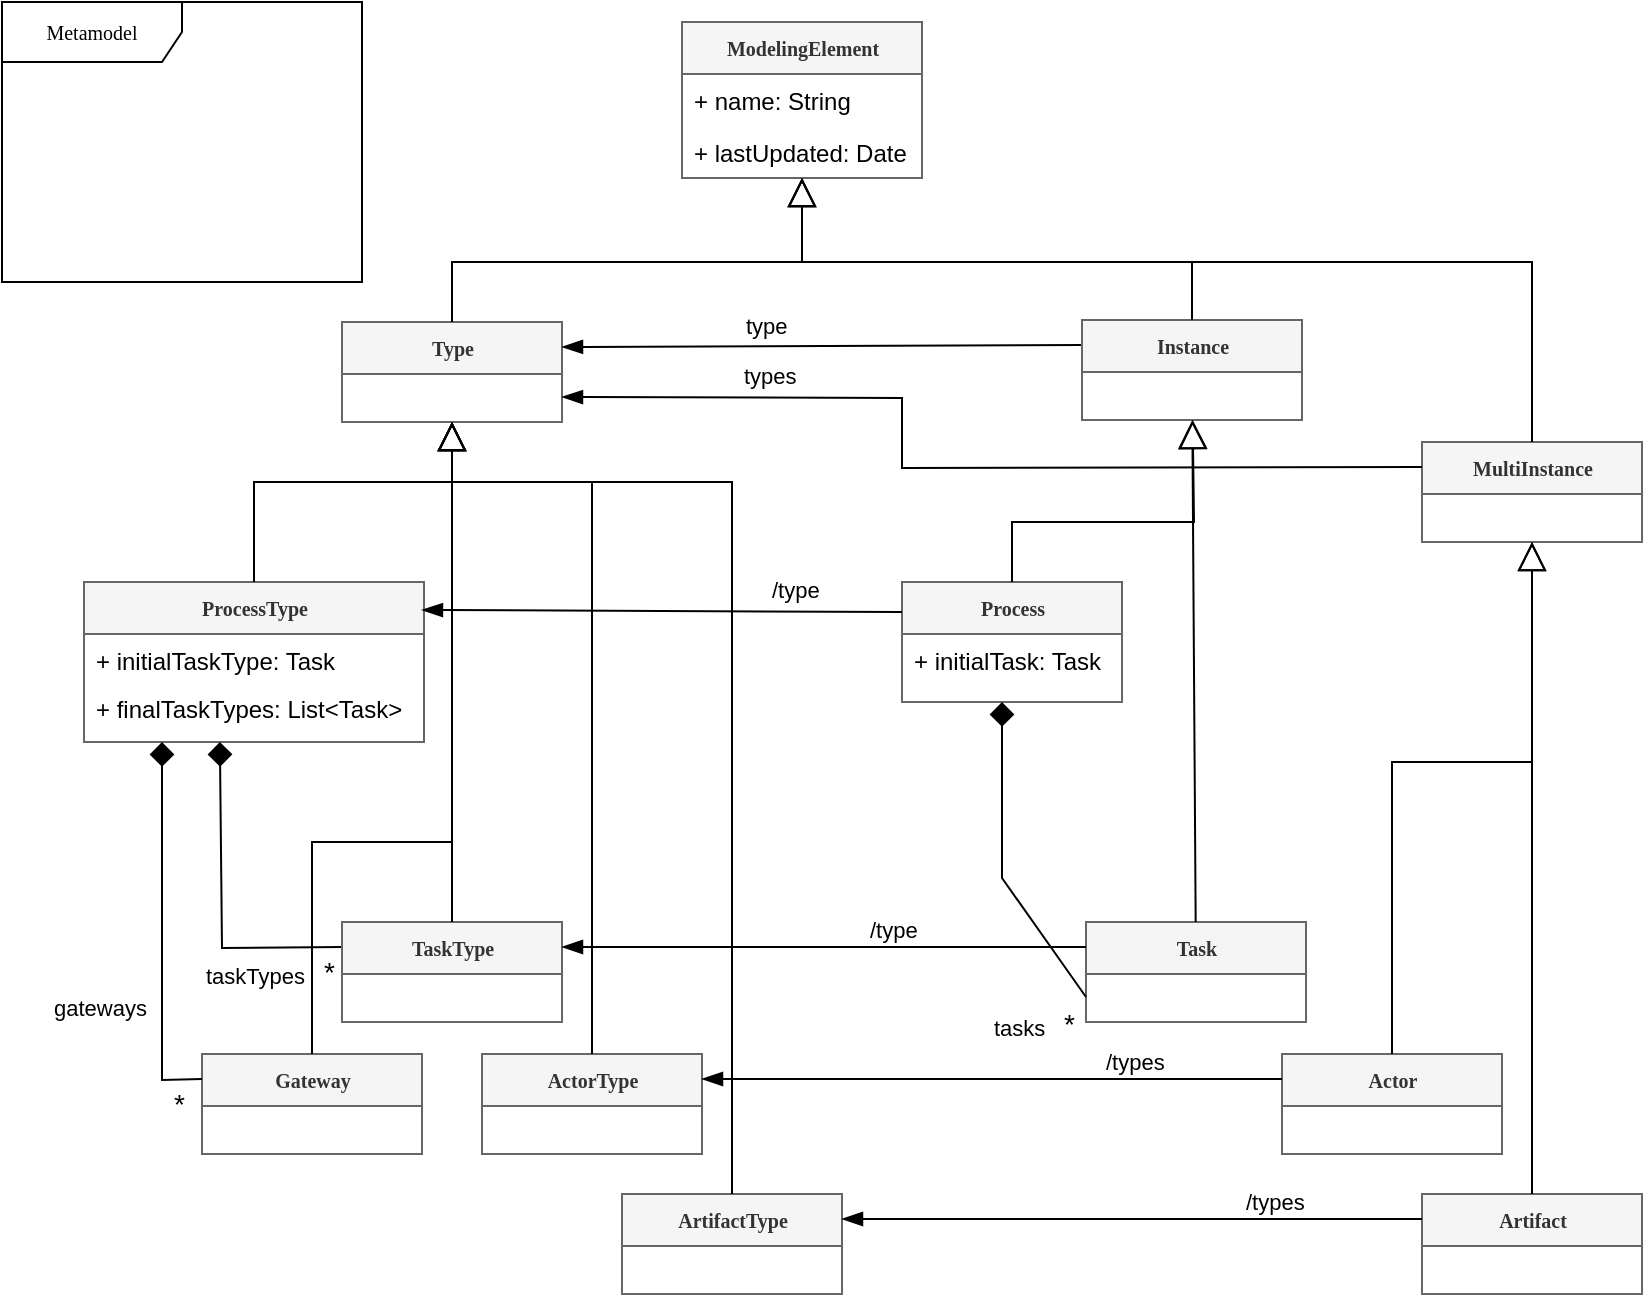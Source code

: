 <mxfile version="14.6.9" type="github">
  <diagram name="Page-1" id="c4acf3e9-155e-7222-9cf6-157b1a14988f">
    <mxGraphModel dx="883" dy="1700" grid="1" gridSize="10" guides="1" tooltips="1" connect="1" arrows="1" fold="1" page="1" pageScale="1" pageWidth="850" pageHeight="1100" background="#ffffff" math="0" shadow="0">
      <root>
        <mxCell id="0" />
        <mxCell id="1" parent="0" />
        <mxCell id="17acba5748e5396b-1" value="Metamodel" style="shape=umlFrame;whiteSpace=wrap;html=1;rounded=0;shadow=0;comic=0;labelBackgroundColor=none;strokeWidth=1;fontFamily=Verdana;fontSize=10;align=center;width=90;height=30;" parent="1" vertex="1">
          <mxGeometry x="10" y="-240" width="180" height="140" as="geometry" />
        </mxCell>
        <mxCell id="EUPt2hbITshMY0ZR5973-1" value="&lt;b&gt;ModelingElement&lt;/b&gt;" style="swimlane;html=1;fontStyle=0;childLayout=stackLayout;horizontal=1;startSize=26;fillColor=#f5f5f5;horizontalStack=0;resizeParent=1;resizeLast=0;collapsible=1;marginBottom=0;swimlaneFillColor=#ffffff;rounded=0;shadow=0;comic=0;labelBackgroundColor=none;strokeWidth=1;fontFamily=Verdana;fontSize=10;align=center;strokeColor=#666666;fontColor=#333333;" parent="1" vertex="1">
          <mxGeometry x="350" y="-230" width="120" height="78" as="geometry" />
        </mxCell>
        <mxCell id="EUPt2hbITshMY0ZR5973-2" value="+ name: String" style="text;html=1;strokeColor=none;fillColor=none;align=left;verticalAlign=top;spacingLeft=4;spacingRight=4;whiteSpace=wrap;overflow=hidden;rotatable=0;points=[[0,0.5],[1,0.5]];portConstraint=eastwest;" parent="EUPt2hbITshMY0ZR5973-1" vertex="1">
          <mxGeometry y="26" width="120" height="26" as="geometry" />
        </mxCell>
        <mxCell id="EUPt2hbITshMY0ZR5973-3" value="+ lastUpdated: Date" style="text;html=1;strokeColor=none;fillColor=none;align=left;verticalAlign=top;spacingLeft=4;spacingRight=4;whiteSpace=wrap;overflow=hidden;rotatable=0;points=[[0,0.5],[1,0.5]];portConstraint=eastwest;" parent="EUPt2hbITshMY0ZR5973-1" vertex="1">
          <mxGeometry y="52" width="120" height="26" as="geometry" />
        </mxCell>
        <mxCell id="EUPt2hbITshMY0ZR5973-5" value="&lt;b&gt;Type&lt;/b&gt;" style="swimlane;html=1;fontStyle=0;childLayout=stackLayout;horizontal=1;startSize=26;fillColor=#f5f5f5;horizontalStack=0;resizeParent=1;resizeLast=0;collapsible=1;marginBottom=0;swimlaneFillColor=#ffffff;rounded=0;shadow=0;comic=0;labelBackgroundColor=none;strokeWidth=1;fontFamily=Verdana;fontSize=10;align=center;strokeColor=#666666;fontColor=#333333;" parent="1" vertex="1">
          <mxGeometry x="180" y="-80" width="110" height="50" as="geometry" />
        </mxCell>
        <mxCell id="a-3xQabaQIuShYP5bTJc-20" style="edgeStyle=none;rounded=0;orthogonalLoop=1;jettySize=auto;html=1;exitX=0;exitY=0.25;exitDx=0;exitDy=0;entryX=1;entryY=0.25;entryDx=0;entryDy=0;endArrow=blockThin;endFill=1;endSize=8;" edge="1" parent="1" source="a-3xQabaQIuShYP5bTJc-1" target="EUPt2hbITshMY0ZR5973-5">
          <mxGeometry relative="1" as="geometry" />
        </mxCell>
        <mxCell id="a-3xQabaQIuShYP5bTJc-1" value="&lt;b&gt;Instance&lt;/b&gt;" style="swimlane;html=1;fontStyle=0;childLayout=stackLayout;horizontal=1;startSize=26;fillColor=#f5f5f5;horizontalStack=0;resizeParent=1;resizeLast=0;collapsible=1;marginBottom=0;swimlaneFillColor=#ffffff;rounded=0;shadow=0;comic=0;labelBackgroundColor=none;strokeWidth=1;fontFamily=Verdana;fontSize=10;align=center;strokeColor=#666666;fontColor=#333333;" vertex="1" parent="1">
          <mxGeometry x="550" y="-81" width="110" height="50" as="geometry" />
        </mxCell>
        <mxCell id="a-3xQabaQIuShYP5bTJc-2" value="&lt;div&gt;&lt;b&gt;MultiInstance&lt;/b&gt;&lt;/div&gt;" style="swimlane;html=1;fontStyle=0;childLayout=stackLayout;horizontal=1;startSize=26;fillColor=#f5f5f5;horizontalStack=0;resizeParent=1;resizeLast=0;collapsible=1;marginBottom=0;swimlaneFillColor=#ffffff;rounded=0;shadow=0;comic=0;labelBackgroundColor=none;strokeWidth=1;fontFamily=Verdana;fontSize=10;align=center;strokeColor=#666666;fontColor=#333333;" vertex="1" parent="1">
          <mxGeometry x="720" y="-20" width="110" height="50" as="geometry" />
        </mxCell>
        <mxCell id="a-3xQabaQIuShYP5bTJc-9" value="" style="endArrow=block;endSize=12;endFill=0;html=1;exitX=0.5;exitY=0;exitDx=0;exitDy=0;rounded=0;" edge="1" parent="1" source="EUPt2hbITshMY0ZR5973-5" target="EUPt2hbITshMY0ZR5973-1">
          <mxGeometry width="160" relative="1" as="geometry">
            <mxPoint x="230" y="-20" as="sourcePoint" />
            <mxPoint x="410" y="-142" as="targetPoint" />
            <Array as="points">
              <mxPoint x="235" y="-110" />
              <mxPoint x="410" y="-110" />
            </Array>
          </mxGeometry>
        </mxCell>
        <mxCell id="a-3xQabaQIuShYP5bTJc-10" value="" style="endArrow=block;endSize=12;endFill=0;html=1;exitX=0.5;exitY=0;exitDx=0;exitDy=0;rounded=0;" edge="1" parent="1" source="a-3xQabaQIuShYP5bTJc-1" target="EUPt2hbITshMY0ZR5973-1">
          <mxGeometry width="160" relative="1" as="geometry">
            <mxPoint x="245" y="-80" as="sourcePoint" />
            <mxPoint x="410" y="-140" as="targetPoint" />
            <Array as="points">
              <mxPoint x="605" y="-110" />
              <mxPoint x="410" y="-110" />
            </Array>
          </mxGeometry>
        </mxCell>
        <mxCell id="a-3xQabaQIuShYP5bTJc-13" value="" style="endArrow=block;endSize=12;endFill=0;html=1;rounded=0;" edge="1" parent="1" source="a-3xQabaQIuShYP5bTJc-2" target="EUPt2hbITshMY0ZR5973-1">
          <mxGeometry width="160" relative="1" as="geometry">
            <mxPoint x="550" y="-160" as="sourcePoint" />
            <mxPoint x="710" y="-160" as="targetPoint" />
            <Array as="points">
              <mxPoint x="775" y="-110" />
              <mxPoint x="410" y="-110" />
            </Array>
          </mxGeometry>
        </mxCell>
        <mxCell id="a-3xQabaQIuShYP5bTJc-24" value="type" style="edgeLabel;resizable=0;html=1;align=left;verticalAlign=bottom;" connectable="0" vertex="1" parent="1">
          <mxGeometry x="380" y="-70" as="geometry" />
        </mxCell>
        <mxCell id="a-3xQabaQIuShYP5bTJc-25" style="edgeStyle=none;rounded=0;orthogonalLoop=1;jettySize=auto;html=1;exitX=0;exitY=0.25;exitDx=0;exitDy=0;endArrow=blockThin;endFill=1;endSize=8;entryX=1;entryY=0.75;entryDx=0;entryDy=0;" edge="1" parent="1" source="a-3xQabaQIuShYP5bTJc-2" target="EUPt2hbITshMY0ZR5973-5">
          <mxGeometry relative="1" as="geometry">
            <mxPoint x="600" y="-7.5" as="sourcePoint" />
            <mxPoint x="400" y="-7.5" as="targetPoint" />
            <Array as="points">
              <mxPoint x="460" y="-7" />
              <mxPoint x="460" y="-42" />
            </Array>
          </mxGeometry>
        </mxCell>
        <mxCell id="a-3xQabaQIuShYP5bTJc-26" value="types" style="edgeLabel;resizable=0;html=1;align=left;verticalAlign=bottom;" connectable="0" vertex="1" parent="1">
          <mxGeometry x="375" y="-30" as="geometry">
            <mxPoint x="4" y="-15" as="offset" />
          </mxGeometry>
        </mxCell>
        <mxCell id="a-3xQabaQIuShYP5bTJc-27" value="&lt;b&gt;ProcessType&lt;/b&gt;" style="swimlane;html=1;fontStyle=0;childLayout=stackLayout;horizontal=1;startSize=26;fillColor=#f5f5f5;horizontalStack=0;resizeParent=1;resizeLast=0;collapsible=1;marginBottom=0;swimlaneFillColor=#ffffff;rounded=0;shadow=0;comic=0;labelBackgroundColor=none;strokeWidth=1;fontFamily=Verdana;fontSize=10;align=center;strokeColor=#666666;fontColor=#333333;" vertex="1" parent="1">
          <mxGeometry x="51" y="50" width="170" height="80" as="geometry" />
        </mxCell>
        <mxCell id="a-3xQabaQIuShYP5bTJc-68" value="+ initialTaskType: Task" style="text;html=1;strokeColor=none;fillColor=none;align=left;verticalAlign=top;spacingLeft=4;spacingRight=4;whiteSpace=wrap;overflow=hidden;rotatable=0;points=[[0,0.5],[1,0.5]];portConstraint=eastwest;" vertex="1" parent="a-3xQabaQIuShYP5bTJc-27">
          <mxGeometry y="26" width="170" height="24" as="geometry" />
        </mxCell>
        <mxCell id="a-3xQabaQIuShYP5bTJc-69" value="&lt;div&gt;+ finalTaskTypes: List&amp;lt;Task&amp;gt;&lt;/div&gt;" style="text;html=1;strokeColor=none;fillColor=none;align=left;verticalAlign=top;spacingLeft=4;spacingRight=4;whiteSpace=wrap;overflow=hidden;rotatable=0;points=[[0,0.5],[1,0.5]];portConstraint=eastwest;" vertex="1" parent="a-3xQabaQIuShYP5bTJc-27">
          <mxGeometry y="50" width="170" height="30" as="geometry" />
        </mxCell>
        <mxCell id="a-3xQabaQIuShYP5bTJc-35" style="edgeStyle=none;rounded=0;orthogonalLoop=1;jettySize=auto;html=1;endArrow=none;endFill=0;endSize=10;startArrow=diamond;startFill=1;startSize=10;entryX=0;entryY=0.25;entryDx=0;entryDy=0;exitX=0.402;exitY=0.981;exitDx=0;exitDy=0;exitPerimeter=0;" edge="1" parent="a-3xQabaQIuShYP5bTJc-27" target="a-3xQabaQIuShYP5bTJc-30">
          <mxGeometry relative="1" as="geometry">
            <mxPoint x="67.938" y="80.004" as="sourcePoint" />
            <mxPoint x="129" y="159.53" as="targetPoint" />
            <Array as="points">
              <mxPoint x="69" y="183" />
            </Array>
          </mxGeometry>
        </mxCell>
        <mxCell id="a-3xQabaQIuShYP5bTJc-29" value="" style="endArrow=block;endSize=12;endFill=0;html=1;rounded=0;exitX=0.5;exitY=0;exitDx=0;exitDy=0;" edge="1" parent="1" source="a-3xQabaQIuShYP5bTJc-27" target="EUPt2hbITshMY0ZR5973-5">
          <mxGeometry width="160" relative="1" as="geometry">
            <mxPoint x="100" y="30" as="sourcePoint" />
            <mxPoint x="275" y="40" as="targetPoint" />
            <Array as="points">
              <mxPoint x="136" />
              <mxPoint x="235" />
            </Array>
          </mxGeometry>
        </mxCell>
        <mxCell id="a-3xQabaQIuShYP5bTJc-30" value="&lt;b&gt;TaskType&lt;/b&gt;" style="swimlane;html=1;fontStyle=0;childLayout=stackLayout;horizontal=1;startSize=26;fillColor=#f5f5f5;horizontalStack=0;resizeParent=1;resizeLast=0;collapsible=1;marginBottom=0;swimlaneFillColor=#ffffff;rounded=0;shadow=0;comic=0;labelBackgroundColor=none;strokeWidth=1;fontFamily=Verdana;fontSize=10;align=center;strokeColor=#666666;fontColor=#333333;" vertex="1" parent="1">
          <mxGeometry x="180" y="220" width="110" height="50" as="geometry" />
        </mxCell>
        <mxCell id="a-3xQabaQIuShYP5bTJc-31" value="" style="endArrow=block;endSize=12;endFill=0;html=1;rounded=0;" edge="1" parent="1" source="a-3xQabaQIuShYP5bTJc-30" target="EUPt2hbITshMY0ZR5973-5">
          <mxGeometry width="160" relative="1" as="geometry">
            <mxPoint x="229" y="182" as="sourcePoint" />
            <mxPoint x="364" y="40" as="targetPoint" />
            <Array as="points" />
          </mxGeometry>
        </mxCell>
        <mxCell id="a-3xQabaQIuShYP5bTJc-32" value="&lt;b&gt;Gateway&lt;/b&gt;" style="swimlane;html=1;fontStyle=0;childLayout=stackLayout;horizontal=1;startSize=26;fillColor=#f5f5f5;horizontalStack=0;resizeParent=1;resizeLast=0;collapsible=1;marginBottom=0;swimlaneFillColor=#ffffff;rounded=0;shadow=0;comic=0;labelBackgroundColor=none;strokeWidth=1;fontFamily=Verdana;fontSize=10;align=center;strokeColor=#666666;fontColor=#333333;" vertex="1" parent="1">
          <mxGeometry x="110" y="286" width="110" height="50" as="geometry" />
        </mxCell>
        <mxCell id="a-3xQabaQIuShYP5bTJc-33" value="" style="endArrow=block;endSize=12;endFill=0;html=1;rounded=0;exitX=0.5;exitY=0;exitDx=0;exitDy=0;" edge="1" parent="1" source="a-3xQabaQIuShYP5bTJc-32" target="EUPt2hbITshMY0ZR5973-5">
          <mxGeometry width="160" relative="1" as="geometry">
            <mxPoint x="245" y="104" as="sourcePoint" />
            <mxPoint x="245" y="-20" as="targetPoint" />
            <Array as="points">
              <mxPoint x="165" y="180" />
              <mxPoint x="235" y="180" />
            </Array>
          </mxGeometry>
        </mxCell>
        <mxCell id="a-3xQabaQIuShYP5bTJc-36" style="edgeStyle=none;rounded=0;orthogonalLoop=1;jettySize=auto;html=1;endArrow=none;endFill=0;endSize=10;startArrow=diamond;startFill=1;startSize=10;entryX=0;entryY=0.25;entryDx=0;entryDy=0;" edge="1" parent="1" target="a-3xQabaQIuShYP5bTJc-32">
          <mxGeometry relative="1" as="geometry">
            <mxPoint x="90" y="130" as="sourcePoint" />
            <mxPoint x="110" y="291.5" as="targetPoint" />
            <Array as="points">
              <mxPoint x="90" y="299" />
            </Array>
          </mxGeometry>
        </mxCell>
        <mxCell id="a-3xQabaQIuShYP5bTJc-37" value="&lt;b&gt;ActorType&lt;/b&gt;" style="swimlane;html=1;fontStyle=0;childLayout=stackLayout;horizontal=1;startSize=26;fillColor=#f5f5f5;horizontalStack=0;resizeParent=1;resizeLast=0;collapsible=1;marginBottom=0;swimlaneFillColor=#ffffff;rounded=0;shadow=0;comic=0;labelBackgroundColor=none;strokeWidth=1;fontFamily=Verdana;fontSize=10;align=center;strokeColor=#666666;fontColor=#333333;" vertex="1" parent="1">
          <mxGeometry x="250" y="286" width="110" height="50" as="geometry" />
        </mxCell>
        <mxCell id="a-3xQabaQIuShYP5bTJc-38" value="&lt;div&gt;&lt;b&gt;ArtifactType&lt;/b&gt;&lt;/div&gt;" style="swimlane;html=1;fontStyle=0;childLayout=stackLayout;horizontal=1;startSize=26;fillColor=#f5f5f5;horizontalStack=0;resizeParent=1;resizeLast=0;collapsible=1;marginBottom=0;swimlaneFillColor=#ffffff;rounded=0;shadow=0;comic=0;labelBackgroundColor=none;strokeWidth=1;fontFamily=Verdana;fontSize=10;align=center;strokeColor=#666666;fontColor=#333333;" vertex="1" parent="1">
          <mxGeometry x="320" y="356" width="110" height="50" as="geometry" />
        </mxCell>
        <mxCell id="a-3xQabaQIuShYP5bTJc-40" value="" style="endArrow=block;endSize=12;endFill=0;html=1;rounded=0;exitX=0.5;exitY=0;exitDx=0;exitDy=0;" edge="1" parent="1" source="a-3xQabaQIuShYP5bTJc-37" target="EUPt2hbITshMY0ZR5973-5">
          <mxGeometry width="160" relative="1" as="geometry">
            <mxPoint x="425" y="105" as="sourcePoint" />
            <mxPoint x="554" y="60" as="targetPoint" />
            <Array as="points">
              <mxPoint x="305" />
              <mxPoint x="235" />
            </Array>
          </mxGeometry>
        </mxCell>
        <mxCell id="a-3xQabaQIuShYP5bTJc-41" value="" style="endArrow=block;endSize=12;endFill=0;html=1;rounded=0;exitX=0.5;exitY=0;exitDx=0;exitDy=0;" edge="1" parent="1" source="a-3xQabaQIuShYP5bTJc-38" target="EUPt2hbITshMY0ZR5973-5">
          <mxGeometry width="160" relative="1" as="geometry">
            <mxPoint x="335" y="170" as="sourcePoint" />
            <mxPoint x="245" y="-20" as="targetPoint" />
            <Array as="points">
              <mxPoint x="375" />
              <mxPoint x="235" />
            </Array>
          </mxGeometry>
        </mxCell>
        <mxCell id="a-3xQabaQIuShYP5bTJc-42" value="gateways" style="edgeLabel;resizable=0;html=1;align=left;verticalAlign=bottom;" connectable="0" vertex="1" parent="1">
          <mxGeometry x="30" y="286" as="geometry">
            <mxPoint x="4" y="-15" as="offset" />
          </mxGeometry>
        </mxCell>
        <mxCell id="a-3xQabaQIuShYP5bTJc-43" value="&lt;font style=&quot;font-size: 14px&quot;&gt;*&lt;/font&gt;" style="edgeLabel;resizable=0;html=1;align=left;verticalAlign=bottom;" connectable="0" vertex="1" parent="1">
          <mxGeometry x="90" y="336" as="geometry">
            <mxPoint x="4" y="-15" as="offset" />
          </mxGeometry>
        </mxCell>
        <mxCell id="a-3xQabaQIuShYP5bTJc-44" value="&lt;font style=&quot;font-size: 14px&quot;&gt;*&lt;/font&gt;" style="edgeLabel;resizable=0;html=1;align=left;verticalAlign=bottom;" connectable="0" vertex="1" parent="1">
          <mxGeometry x="165" y="270" as="geometry">
            <mxPoint x="4" y="-15" as="offset" />
          </mxGeometry>
        </mxCell>
        <mxCell id="a-3xQabaQIuShYP5bTJc-45" value="taskTypes" style="edgeLabel;resizable=0;html=1;align=left;verticalAlign=bottom;" connectable="0" vertex="1" parent="1">
          <mxGeometry x="106" y="270" as="geometry">
            <mxPoint x="4" y="-15" as="offset" />
          </mxGeometry>
        </mxCell>
        <mxCell id="a-3xQabaQIuShYP5bTJc-46" value="&lt;b&gt;Process&lt;/b&gt;" style="swimlane;html=1;fontStyle=0;childLayout=stackLayout;horizontal=1;startSize=26;fillColor=#f5f5f5;horizontalStack=0;resizeParent=1;resizeLast=0;collapsible=1;marginBottom=0;swimlaneFillColor=#ffffff;rounded=0;shadow=0;comic=0;labelBackgroundColor=none;strokeWidth=1;fontFamily=Verdana;fontSize=10;align=center;strokeColor=#666666;fontColor=#333333;" vertex="1" parent="1">
          <mxGeometry x="460" y="50" width="110" height="60" as="geometry" />
        </mxCell>
        <mxCell id="a-3xQabaQIuShYP5bTJc-62" value="+ initialTask: Task" style="text;html=1;strokeColor=none;fillColor=none;align=left;verticalAlign=top;spacingLeft=4;spacingRight=4;whiteSpace=wrap;overflow=hidden;rotatable=0;points=[[0,0.5],[1,0.5]];portConstraint=eastwest;" vertex="1" parent="a-3xQabaQIuShYP5bTJc-46">
          <mxGeometry y="26" width="110" height="26" as="geometry" />
        </mxCell>
        <mxCell id="a-3xQabaQIuShYP5bTJc-47" style="edgeStyle=none;rounded=0;orthogonalLoop=1;jettySize=auto;html=1;exitX=0;exitY=0.25;exitDx=0;exitDy=0;entryX=0.994;entryY=0.175;entryDx=0;entryDy=0;endArrow=blockThin;endFill=1;endSize=8;entryPerimeter=0;" edge="1" parent="1" source="a-3xQabaQIuShYP5bTJc-46" target="a-3xQabaQIuShYP5bTJc-27">
          <mxGeometry relative="1" as="geometry">
            <mxPoint x="740" y="167.5" as="sourcePoint" />
            <mxPoint x="460" y="167.5" as="targetPoint" />
          </mxGeometry>
        </mxCell>
        <mxCell id="a-3xQabaQIuShYP5bTJc-48" value="/type" style="edgeLabel;resizable=0;html=1;align=left;verticalAlign=bottom;" connectable="0" vertex="1" parent="1">
          <mxGeometry x="393" y="62" as="geometry" />
        </mxCell>
        <mxCell id="a-3xQabaQIuShYP5bTJc-49" value="&lt;b&gt;Task&lt;/b&gt;" style="swimlane;html=1;fontStyle=0;childLayout=stackLayout;horizontal=1;startSize=26;fillColor=#f5f5f5;horizontalStack=0;resizeParent=1;resizeLast=0;collapsible=1;marginBottom=0;swimlaneFillColor=#ffffff;rounded=0;shadow=0;comic=0;labelBackgroundColor=none;strokeWidth=1;fontFamily=Verdana;fontSize=10;align=center;strokeColor=#666666;fontColor=#333333;" vertex="1" parent="1">
          <mxGeometry x="552" y="220" width="110" height="50" as="geometry" />
        </mxCell>
        <mxCell id="a-3xQabaQIuShYP5bTJc-50" style="edgeStyle=none;rounded=0;orthogonalLoop=1;jettySize=auto;html=1;endArrow=none;endFill=0;endSize=10;startArrow=diamond;startFill=1;startSize=10;entryX=0;entryY=0.75;entryDx=0;entryDy=0;" edge="1" parent="1" target="a-3xQabaQIuShYP5bTJc-49">
          <mxGeometry relative="1" as="geometry">
            <mxPoint x="510" y="110" as="sourcePoint" />
            <mxPoint x="550" y="142" as="targetPoint" />
            <Array as="points">
              <mxPoint x="510" y="198" />
            </Array>
          </mxGeometry>
        </mxCell>
        <mxCell id="a-3xQabaQIuShYP5bTJc-51" value="&lt;font style=&quot;font-size: 14px&quot;&gt;*&lt;/font&gt;" style="edgeLabel;resizable=0;html=1;align=left;verticalAlign=bottom;" connectable="0" vertex="1" parent="1">
          <mxGeometry x="535" y="296" as="geometry">
            <mxPoint x="4" y="-15" as="offset" />
          </mxGeometry>
        </mxCell>
        <mxCell id="a-3xQabaQIuShYP5bTJc-52" value="tasks" style="edgeLabel;resizable=0;html=1;align=left;verticalAlign=bottom;" connectable="0" vertex="1" parent="1">
          <mxGeometry x="500" y="296" as="geometry">
            <mxPoint x="4" y="-15" as="offset" />
          </mxGeometry>
        </mxCell>
        <mxCell id="a-3xQabaQIuShYP5bTJc-54" style="edgeStyle=none;rounded=0;orthogonalLoop=1;jettySize=auto;html=1;exitX=0;exitY=0.25;exitDx=0;exitDy=0;entryX=1;entryY=0.25;entryDx=0;entryDy=0;endArrow=blockThin;endFill=1;endSize=8;" edge="1" parent="1" source="a-3xQabaQIuShYP5bTJc-49" target="a-3xQabaQIuShYP5bTJc-30">
          <mxGeometry relative="1" as="geometry">
            <mxPoint x="529" y="236.5" as="sourcePoint" />
            <mxPoint x="210" y="236.5" as="targetPoint" />
          </mxGeometry>
        </mxCell>
        <mxCell id="a-3xQabaQIuShYP5bTJc-55" value="/type" style="edgeLabel;resizable=0;html=1;align=left;verticalAlign=bottom;" connectable="0" vertex="1" parent="1">
          <mxGeometry x="442" y="232" as="geometry" />
        </mxCell>
        <mxCell id="a-3xQabaQIuShYP5bTJc-56" value="&lt;b&gt;Actor&lt;/b&gt;" style="swimlane;html=1;fontStyle=0;childLayout=stackLayout;horizontal=1;startSize=26;fillColor=#f5f5f5;horizontalStack=0;resizeParent=1;resizeLast=0;collapsible=1;marginBottom=0;swimlaneFillColor=#ffffff;rounded=0;shadow=0;comic=0;labelBackgroundColor=none;strokeWidth=1;fontFamily=Verdana;fontSize=10;align=center;strokeColor=#666666;fontColor=#333333;" vertex="1" parent="1">
          <mxGeometry x="650" y="286" width="110" height="50" as="geometry" />
        </mxCell>
        <mxCell id="a-3xQabaQIuShYP5bTJc-57" style="edgeStyle=none;rounded=0;orthogonalLoop=1;jettySize=auto;html=1;exitX=0;exitY=0.25;exitDx=0;exitDy=0;entryX=1;entryY=0.25;entryDx=0;entryDy=0;endArrow=blockThin;endFill=1;endSize=8;" edge="1" parent="1" source="a-3xQabaQIuShYP5bTJc-56">
          <mxGeometry relative="1" as="geometry">
            <mxPoint x="599" y="302.5" as="sourcePoint" />
            <mxPoint x="360" y="298.5" as="targetPoint" />
          </mxGeometry>
        </mxCell>
        <mxCell id="a-3xQabaQIuShYP5bTJc-58" value="/types" style="edgeLabel;resizable=0;html=1;align=left;verticalAlign=bottom;" connectable="0" vertex="1" parent="1">
          <mxGeometry x="560" y="298" as="geometry" />
        </mxCell>
        <mxCell id="a-3xQabaQIuShYP5bTJc-59" value="&lt;b&gt;Artifact&lt;/b&gt;" style="swimlane;html=1;fontStyle=0;childLayout=stackLayout;horizontal=1;startSize=26;fillColor=#f5f5f5;horizontalStack=0;resizeParent=1;resizeLast=0;collapsible=1;marginBottom=0;swimlaneFillColor=#ffffff;rounded=0;shadow=0;comic=0;labelBackgroundColor=none;strokeWidth=1;fontFamily=Verdana;fontSize=10;align=center;strokeColor=#666666;fontColor=#333333;" vertex="1" parent="1">
          <mxGeometry x="720" y="356" width="110" height="50" as="geometry" />
        </mxCell>
        <mxCell id="a-3xQabaQIuShYP5bTJc-60" style="edgeStyle=none;rounded=0;orthogonalLoop=1;jettySize=auto;html=1;exitX=0;exitY=0.25;exitDx=0;exitDy=0;entryX=1;entryY=0.25;entryDx=0;entryDy=0;endArrow=blockThin;endFill=1;endSize=8;" edge="1" parent="1" source="a-3xQabaQIuShYP5bTJc-59">
          <mxGeometry relative="1" as="geometry">
            <mxPoint x="669" y="372.5" as="sourcePoint" />
            <mxPoint x="430" y="368.5" as="targetPoint" />
          </mxGeometry>
        </mxCell>
        <mxCell id="a-3xQabaQIuShYP5bTJc-61" value="/types" style="edgeLabel;resizable=0;html=1;align=left;verticalAlign=bottom;" connectable="0" vertex="1" parent="1">
          <mxGeometry x="630" y="368" as="geometry" />
        </mxCell>
        <mxCell id="a-3xQabaQIuShYP5bTJc-64" value="" style="endArrow=block;endSize=12;endFill=0;html=1;rounded=0;exitX=0.5;exitY=0;exitDx=0;exitDy=0;" edge="1" parent="1" source="a-3xQabaQIuShYP5bTJc-46" target="a-3xQabaQIuShYP5bTJc-1">
          <mxGeometry width="160" relative="1" as="geometry">
            <mxPoint x="615" y="168" as="sourcePoint" />
            <mxPoint x="610" y="-30" as="targetPoint" />
            <Array as="points">
              <mxPoint x="515" y="20" />
              <mxPoint x="606" y="20" />
            </Array>
          </mxGeometry>
        </mxCell>
        <mxCell id="a-3xQabaQIuShYP5bTJc-65" value="" style="endArrow=block;endSize=12;endFill=0;html=1;rounded=0;" edge="1" parent="1" source="a-3xQabaQIuShYP5bTJc-49" target="a-3xQabaQIuShYP5bTJc-1">
          <mxGeometry width="160" relative="1" as="geometry">
            <mxPoint x="610" y="111" as="sourcePoint" />
            <mxPoint x="700.329" y="30" as="targetPoint" />
          </mxGeometry>
        </mxCell>
        <mxCell id="a-3xQabaQIuShYP5bTJc-66" value="" style="endArrow=block;endSize=12;endFill=0;html=1;rounded=0;" edge="1" parent="1" source="a-3xQabaQIuShYP5bTJc-56" target="a-3xQabaQIuShYP5bTJc-2">
          <mxGeometry width="160" relative="1" as="geometry">
            <mxPoint x="616.793" y="170" as="sourcePoint" />
            <mxPoint x="615.207" y="-21" as="targetPoint" />
            <Array as="points">
              <mxPoint x="705" y="140" />
              <mxPoint x="775" y="140" />
            </Array>
          </mxGeometry>
        </mxCell>
        <mxCell id="a-3xQabaQIuShYP5bTJc-67" value="" style="endArrow=block;endSize=12;endFill=0;html=1;rounded=0;" edge="1" parent="1" source="a-3xQabaQIuShYP5bTJc-59" target="a-3xQabaQIuShYP5bTJc-2">
          <mxGeometry width="160" relative="1" as="geometry">
            <mxPoint x="626.793" y="180" as="sourcePoint" />
            <mxPoint x="625.207" y="-11" as="targetPoint" />
          </mxGeometry>
        </mxCell>
      </root>
    </mxGraphModel>
  </diagram>
</mxfile>
